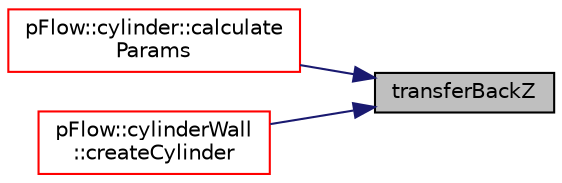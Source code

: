 digraph "transferBackZ"
{
 // LATEX_PDF_SIZE
  edge [fontname="Helvetica",fontsize="10",labelfontname="Helvetica",labelfontsize="10"];
  node [fontname="Helvetica",fontsize="10",shape=record];
  rankdir="RL";
  Node1 [label="transferBackZ",height=0.2,width=0.4,color="black", fillcolor="grey75", style="filled", fontcolor="black",tooltip=" "];
  Node1 -> Node2 [dir="back",color="midnightblue",fontsize="10",style="solid",fontname="Helvetica"];
  Node2 [label="pFlow::cylinder::calculate\lParams",height=0.2,width=0.4,color="red", fillcolor="white", style="filled",URL="$classpFlow_1_1cylinder.html#a60aa71a9e81fe0fd36ea435a9ec0e0aa",tooltip=" "];
  Node1 -> Node4 [dir="back",color="midnightblue",fontsize="10",style="solid",fontname="Helvetica"];
  Node4 [label="pFlow::cylinderWall\l::createCylinder",height=0.2,width=0.4,color="red", fillcolor="white", style="filled",URL="$classpFlow_1_1cylinderWall.html#a9b3466f78d2e5f857c033324c8e311a6",tooltip=" "];
}
